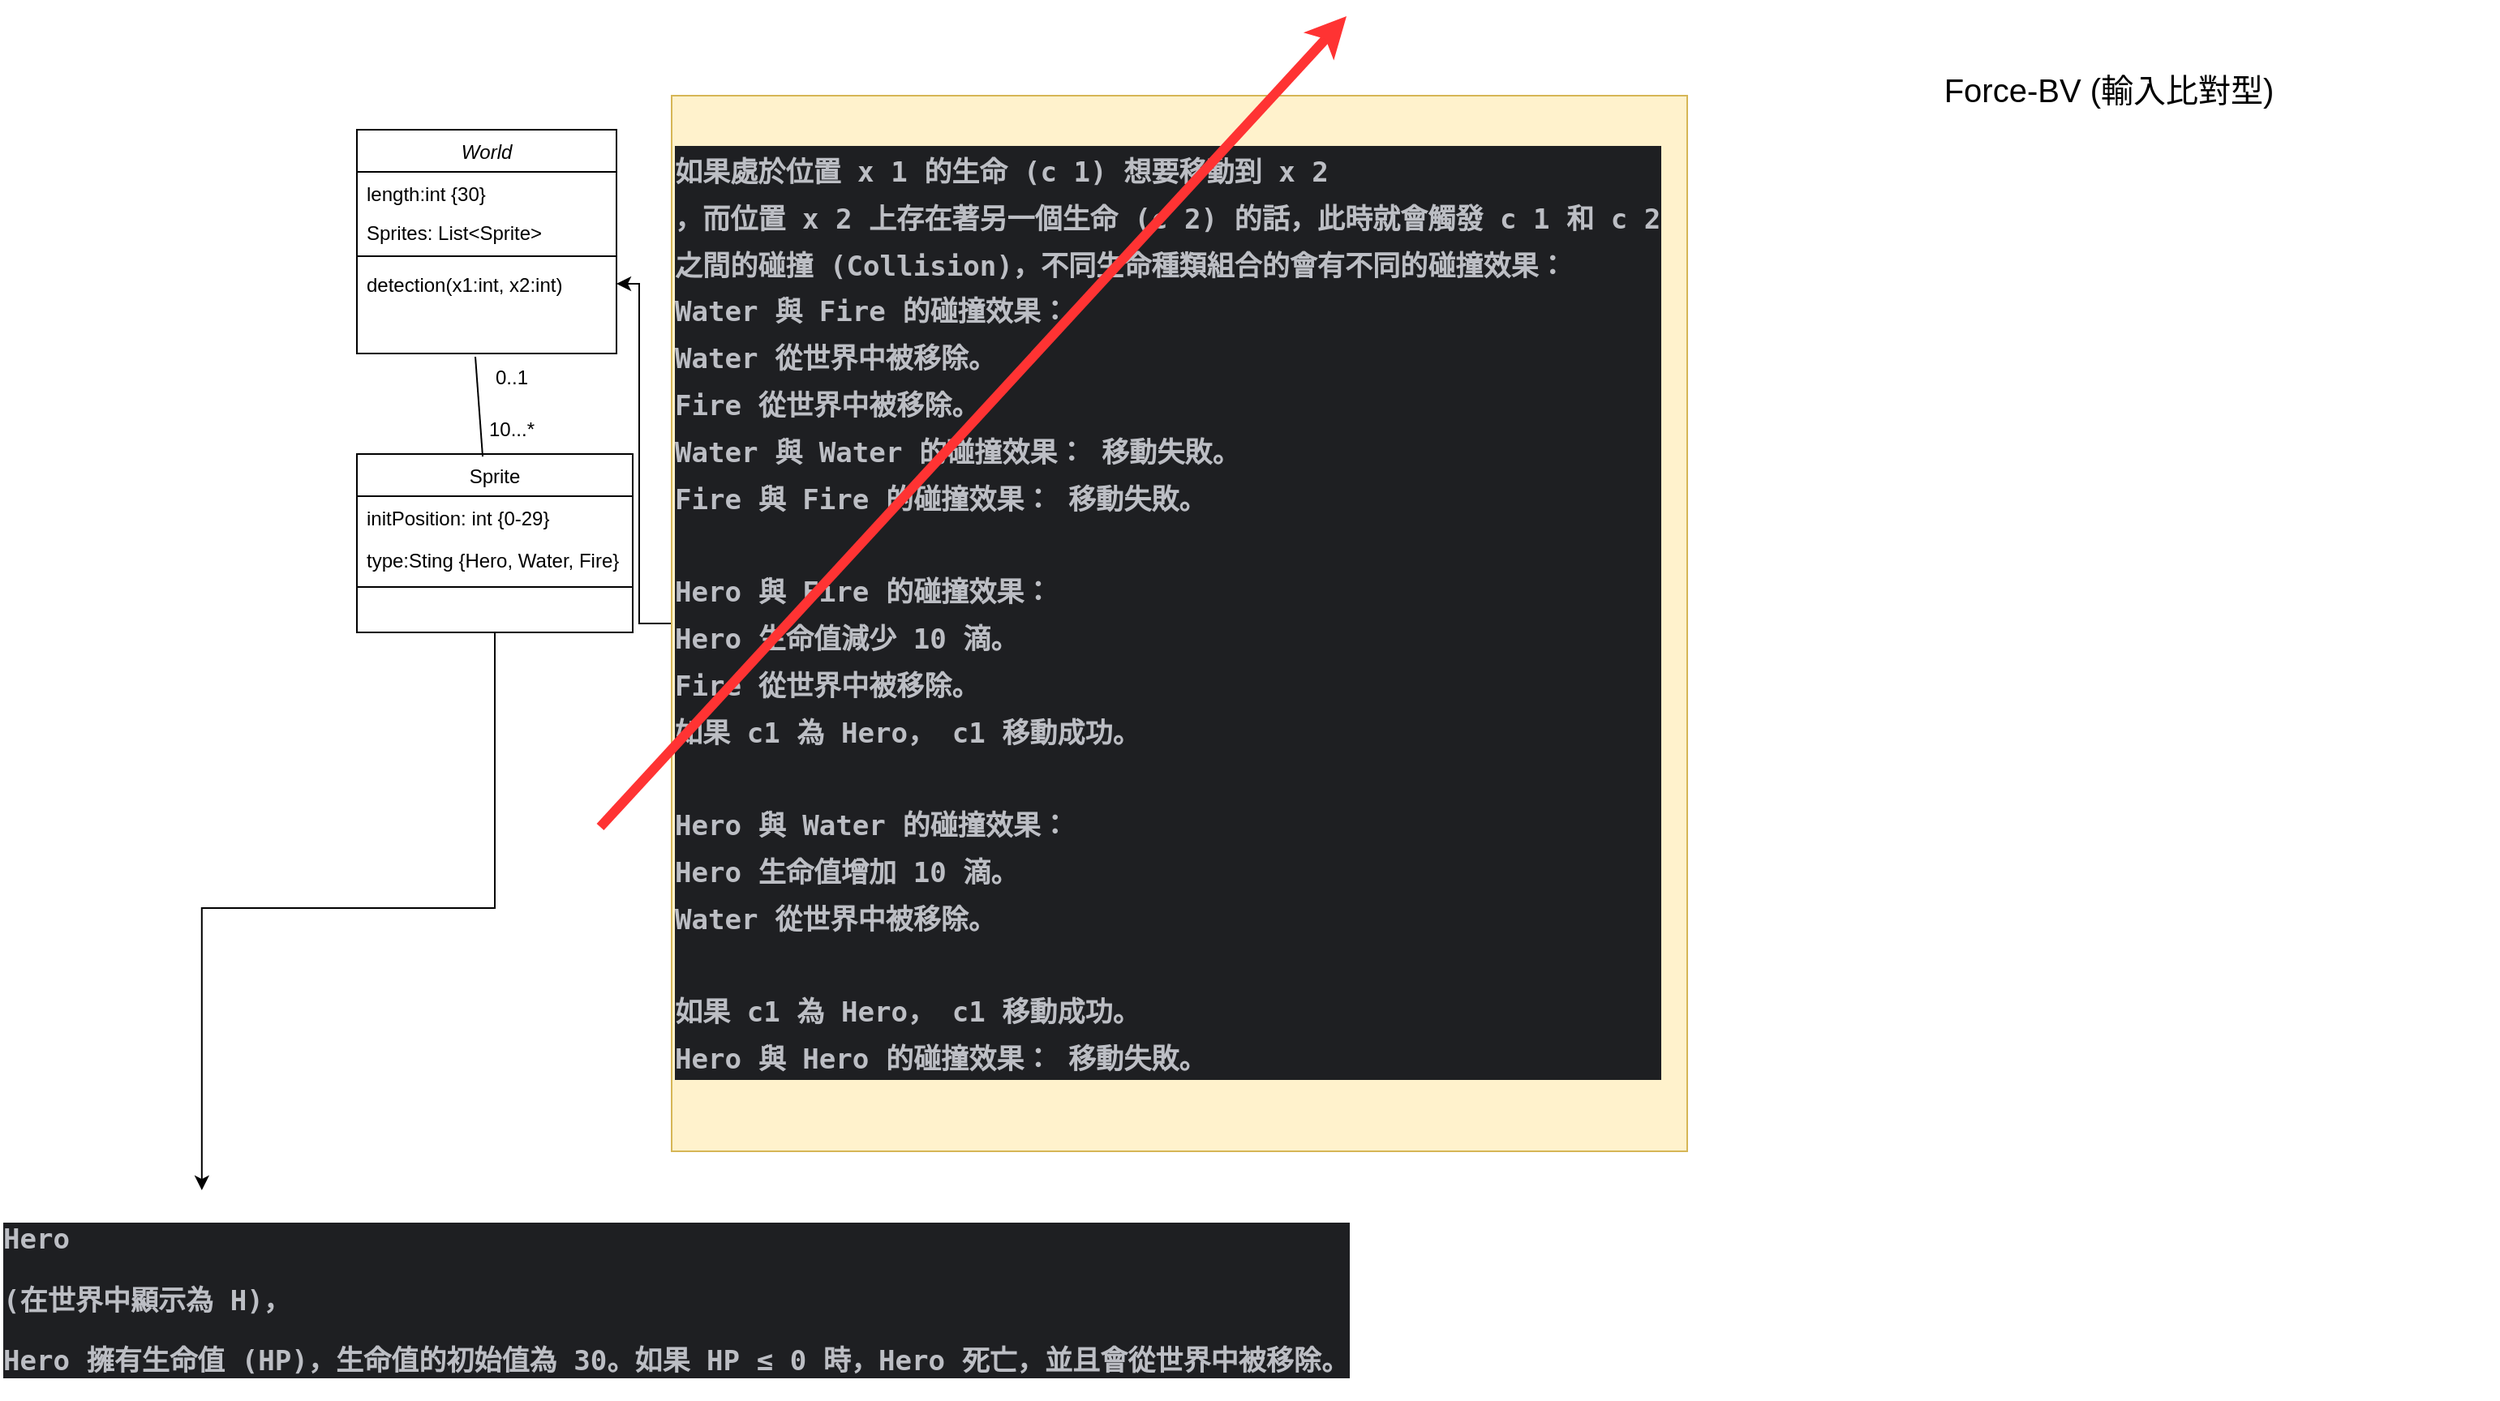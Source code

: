 <mxfile version="26.1.3">
  <diagram id="C5RBs43oDa-KdzZeNtuy" name="Page-1">
    <mxGraphModel dx="954" dy="581" grid="1" gridSize="10" guides="1" tooltips="1" connect="1" arrows="1" fold="1" page="1" pageScale="1" pageWidth="827" pageHeight="1169" math="0" shadow="0">
      <root>
        <mxCell id="WIyWlLk6GJQsqaUBKTNV-0" />
        <mxCell id="WIyWlLk6GJQsqaUBKTNV-1" parent="WIyWlLk6GJQsqaUBKTNV-0" />
        <mxCell id="zkfFHV4jXpPFQw0GAbJ--0" value="World" style="swimlane;fontStyle=2;align=center;verticalAlign=top;childLayout=stackLayout;horizontal=1;startSize=26;horizontalStack=0;resizeParent=1;resizeLast=0;collapsible=1;marginBottom=0;rounded=0;shadow=0;strokeWidth=1;" parent="WIyWlLk6GJQsqaUBKTNV-1" vertex="1">
          <mxGeometry x="220" y="120" width="160" height="138" as="geometry">
            <mxRectangle x="230" y="140" width="160" height="26" as="alternateBounds" />
          </mxGeometry>
        </mxCell>
        <mxCell id="zkfFHV4jXpPFQw0GAbJ--1" value="length:int {30}" style="text;align=left;verticalAlign=top;spacingLeft=4;spacingRight=4;overflow=hidden;rotatable=0;points=[[0,0.5],[1,0.5]];portConstraint=eastwest;" parent="zkfFHV4jXpPFQw0GAbJ--0" vertex="1">
          <mxGeometry y="26" width="160" height="24" as="geometry" />
        </mxCell>
        <mxCell id="kycQt3Gds_gXBmmXhYu5-12" value="Sprites: List&lt;Sprite&gt;" style="text;align=left;verticalAlign=top;spacingLeft=4;spacingRight=4;overflow=hidden;rotatable=0;points=[[0,0.5],[1,0.5]];portConstraint=eastwest;" vertex="1" parent="zkfFHV4jXpPFQw0GAbJ--0">
          <mxGeometry y="50" width="160" height="24" as="geometry" />
        </mxCell>
        <mxCell id="zkfFHV4jXpPFQw0GAbJ--4" value="" style="line;html=1;strokeWidth=1;align=left;verticalAlign=middle;spacingTop=-1;spacingLeft=3;spacingRight=3;rotatable=0;labelPosition=right;points=[];portConstraint=eastwest;" parent="zkfFHV4jXpPFQw0GAbJ--0" vertex="1">
          <mxGeometry y="74" width="160" height="8" as="geometry" />
        </mxCell>
        <mxCell id="zkfFHV4jXpPFQw0GAbJ--5" value="detection(x1:int, x2:int)" style="text;align=left;verticalAlign=top;spacingLeft=4;spacingRight=4;overflow=hidden;rotatable=0;points=[[0,0.5],[1,0.5]];portConstraint=eastwest;" parent="zkfFHV4jXpPFQw0GAbJ--0" vertex="1">
          <mxGeometry y="82" width="160" height="26" as="geometry" />
        </mxCell>
        <mxCell id="zkfFHV4jXpPFQw0GAbJ--6" value="Sprite" style="swimlane;fontStyle=0;align=center;verticalAlign=top;childLayout=stackLayout;horizontal=1;startSize=26;horizontalStack=0;resizeParent=1;resizeLast=0;collapsible=1;marginBottom=0;rounded=0;shadow=0;strokeWidth=1;" parent="WIyWlLk6GJQsqaUBKTNV-1" vertex="1">
          <mxGeometry x="220" y="320" width="170" height="110" as="geometry">
            <mxRectangle x="130" y="380" width="160" height="26" as="alternateBounds" />
          </mxGeometry>
        </mxCell>
        <mxCell id="zkfFHV4jXpPFQw0GAbJ--7" value="initPosition: int {0-29}" style="text;align=left;verticalAlign=top;spacingLeft=4;spacingRight=4;overflow=hidden;rotatable=0;points=[[0,0.5],[1,0.5]];portConstraint=eastwest;" parent="zkfFHV4jXpPFQw0GAbJ--6" vertex="1">
          <mxGeometry y="26" width="170" height="26" as="geometry" />
        </mxCell>
        <mxCell id="zkfFHV4jXpPFQw0GAbJ--8" value="type:Sting {Hero, Water, Fire}" style="text;align=left;verticalAlign=top;spacingLeft=4;spacingRight=4;overflow=hidden;rotatable=0;points=[[0,0.5],[1,0.5]];portConstraint=eastwest;rounded=0;shadow=0;html=0;" parent="zkfFHV4jXpPFQw0GAbJ--6" vertex="1">
          <mxGeometry y="52" width="170" height="26" as="geometry" />
        </mxCell>
        <mxCell id="zkfFHV4jXpPFQw0GAbJ--9" value="" style="line;html=1;strokeWidth=1;align=left;verticalAlign=middle;spacingTop=-1;spacingLeft=3;spacingRight=3;rotatable=0;labelPosition=right;points=[];portConstraint=eastwest;" parent="zkfFHV4jXpPFQw0GAbJ--6" vertex="1">
          <mxGeometry y="78" width="170" height="8" as="geometry" />
        </mxCell>
        <mxCell id="kycQt3Gds_gXBmmXhYu5-1" value="" style="endArrow=none;html=1;rounded=0;exitX=0.456;exitY=0.014;exitDx=0;exitDy=0;exitPerimeter=0;" edge="1" parent="WIyWlLk6GJQsqaUBKTNV-1" source="zkfFHV4jXpPFQw0GAbJ--6">
          <mxGeometry width="50" height="50" relative="1" as="geometry">
            <mxPoint x="390" y="330" as="sourcePoint" />
            <mxPoint x="293" y="260" as="targetPoint" />
          </mxGeometry>
        </mxCell>
        <mxCell id="kycQt3Gds_gXBmmXhYu5-2" value="10...*" style="text;html=1;align=center;verticalAlign=middle;resizable=0;points=[];autosize=1;strokeColor=none;fillColor=none;" vertex="1" parent="WIyWlLk6GJQsqaUBKTNV-1">
          <mxGeometry x="290" y="290" width="50" height="30" as="geometry" />
        </mxCell>
        <mxCell id="kycQt3Gds_gXBmmXhYu5-4" value="0..1" style="text;html=1;align=center;verticalAlign=middle;resizable=0;points=[];autosize=1;strokeColor=none;fillColor=none;" vertex="1" parent="WIyWlLk6GJQsqaUBKTNV-1">
          <mxGeometry x="295" y="258" width="40" height="30" as="geometry" />
        </mxCell>
        <mxCell id="kycQt3Gds_gXBmmXhYu5-7" style="edgeStyle=orthogonalEdgeStyle;rounded=0;orthogonalLoop=1;jettySize=auto;html=1;" edge="1" parent="WIyWlLk6GJQsqaUBKTNV-1" source="kycQt3Gds_gXBmmXhYu5-6" target="zkfFHV4jXpPFQw0GAbJ--5">
          <mxGeometry relative="1" as="geometry" />
        </mxCell>
        <mxCell id="kycQt3Gds_gXBmmXhYu5-6" value="&lt;h1 style=&quot;margin-top: 0px;&quot;&gt;&lt;div style=&quot;background-color: rgb(30, 31, 34); color: rgb(188, 190, 196);&quot;&gt;&lt;pre style=&quot;&quot;&gt;&lt;font face=&quot;Menlo-Regular, monospace&quot; color=&quot;#bcbec4&quot;&gt;&lt;span style=&quot;font-size: 17.067px;&quot;&gt;如果處於位置 x 1 的生命 (c 1) 想要移動到 x 2&lt;br/&gt;，而位置 x 2 上存在著另一個生命 (c 2) 的話，此時就會觸發 c 1 和 c 2&lt;br/&gt;之間的碰撞 (Collision)，不同生命種類組合的會有不同的碰撞效果：&lt;br/&gt;Water 與 Fire 的碰撞效果：&lt;br/&gt;Water 從世界中被移除。&lt;br/&gt;Fire 從世界中被移除。&lt;br/&gt;Water 與 Water 的碰撞效果： 移動失敗。&lt;br/&gt;Fire 與 Fire 的碰撞效果： 移動失敗。&lt;br/&gt;&lt;br/&gt;Hero 與 Fire 的碰撞效果：&lt;br/&gt;Hero 生命值減少 10 滴。&lt;br/&gt;Fire 從世界中被移除。&lt;br/&gt;如果 c1 為 Hero， c1 移動成功。&lt;br/&gt;&lt;br/&gt;Hero 與 Water 的碰撞效果：&lt;br/&gt;Hero 生命值增加 10 滴。&lt;br/&gt;Water 從世界中被移除。&lt;br/&gt;&lt;br/&gt;如果 c1 為 Hero， c1 移動成功。&lt;br/&gt;Hero 與 Hero 的碰撞效果： 移動失敗。&lt;/span&gt;&lt;/font&gt;&lt;font face=&quot;Menlo-Regular, monospace&quot; color=&quot;rgba(0, 0, 0, 0)&quot;&gt;&lt;span style=&quot;font-size: 12.8pt;&quot;&gt;&lt;/span&gt;&lt;/font&gt;&lt;/pre&gt;&lt;/div&gt;&lt;/h1&gt;" style="text;html=1;whiteSpace=wrap;overflow=hidden;rounded=0;fillColor=#fff2cc;strokeColor=#d6b656;" vertex="1" parent="WIyWlLk6GJQsqaUBKTNV-1">
          <mxGeometry x="414" y="99" width="626" height="651" as="geometry" />
        </mxCell>
        <mxCell id="kycQt3Gds_gXBmmXhYu5-13" value="&lt;h1 style=&quot;margin-top: 0px;&quot;&gt;&lt;div style=&quot;background-color: rgb(30, 31, 34); color: rgb(188, 190, 196);&quot;&gt;&lt;pre style=&quot;font-family:&#39;Source Code Pro&#39;,monospace;font-size:12.8pt;&quot;&gt;Hero &lt;/pre&gt;&lt;pre style=&quot;font-family:&#39;Source Code Pro&#39;,monospace;font-size:12.8pt;&quot;&gt;(&lt;span style=&quot;font-family:&#39;Menlo-Regular&#39;,monospace;&quot;&gt;在世界中顯示為&lt;/span&gt; H)&lt;span style=&quot;font-family:&#39;Menlo-Regular&#39;,monospace;&quot;&gt;，&lt;/span&gt;&lt;/pre&gt;&lt;pre style=&quot;font-family:&#39;Source Code Pro&#39;,monospace;font-size:12.8pt;&quot;&gt;Hero &lt;span style=&quot;font-family:&#39;Menlo-Regular&#39;,monospace;&quot;&gt;擁有生命值 &lt;/span&gt;(HP)&lt;span style=&quot;font-family:&#39;Menlo-Regular&#39;,monospace;&quot;&gt;，生命值的初始值為&lt;/span&gt; 30&lt;span style=&quot;font-family:&#39;Menlo-Regular&#39;,monospace;&quot;&gt;。如果&lt;/span&gt; HP ≤ 0 &lt;span style=&quot;font-family:&#39;Menlo-Regular&#39;,monospace;&quot;&gt;時，&lt;/span&gt;Hero &lt;span style=&quot;font-family:&#39;Menlo-Regular&#39;,monospace;&quot;&gt;死亡，並且會從世界中被移除。&lt;/span&gt;&lt;/pre&gt;&lt;/div&gt;&lt;/h1&gt;" style="text;html=1;whiteSpace=wrap;overflow=hidden;rounded=0;" vertex="1" parent="WIyWlLk6GJQsqaUBKTNV-1">
          <mxGeometry y="770" width="870" height="130" as="geometry" />
        </mxCell>
        <mxCell id="kycQt3Gds_gXBmmXhYu5-14" style="edgeStyle=orthogonalEdgeStyle;rounded=0;orthogonalLoop=1;jettySize=auto;html=1;entryX=0.143;entryY=0.031;entryDx=0;entryDy=0;entryPerimeter=0;" edge="1" parent="WIyWlLk6GJQsqaUBKTNV-1" source="zkfFHV4jXpPFQw0GAbJ--6" target="kycQt3Gds_gXBmmXhYu5-13">
          <mxGeometry relative="1" as="geometry" />
        </mxCell>
        <mxCell id="kycQt3Gds_gXBmmXhYu5-15" value="" style="endArrow=classic;html=1;rounded=0;fontColor=#FF3333;labelBackgroundColor=#FF3333;labelBorderColor=#FF3333;fontStyle=1;fontSize=15;strokeColor=#FF3333;strokeWidth=6;" edge="1" parent="WIyWlLk6GJQsqaUBKTNV-1">
          <mxGeometry width="50" height="50" relative="1" as="geometry">
            <mxPoint x="370" y="550" as="sourcePoint" />
            <mxPoint x="830" y="50" as="targetPoint" />
          </mxGeometry>
        </mxCell>
        <mxCell id="kycQt3Gds_gXBmmXhYu5-16" value="Force-BV (輸入比對型)" style="text;html=1;align=center;verticalAlign=middle;whiteSpace=wrap;rounded=0;fontSize=20;" vertex="1" parent="WIyWlLk6GJQsqaUBKTNV-1">
          <mxGeometry x="1060" y="80" width="480" height="30" as="geometry" />
        </mxCell>
      </root>
    </mxGraphModel>
  </diagram>
</mxfile>
